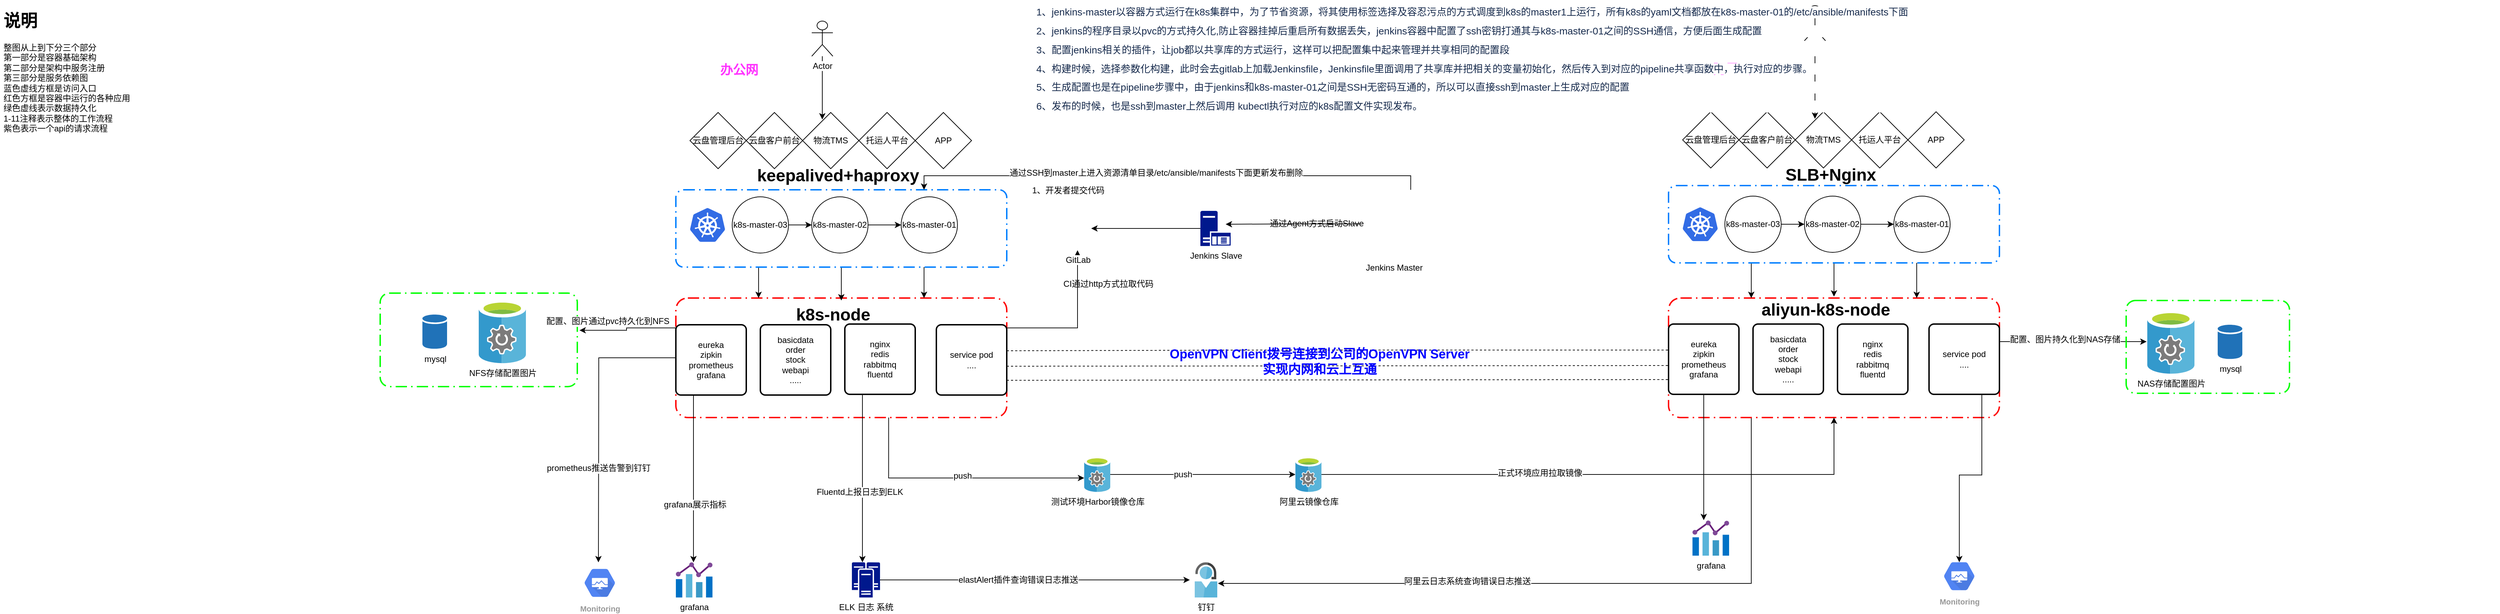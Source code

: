 <mxfile version="12.3.6" type="github" pages="1">
  <diagram id="JOAECc9dolxZvERgOYIs" name="第 1 页">
    <mxGraphModel dx="2412" dy="1940" grid="1" gridSize="10" guides="1" tooltips="1" connect="1" arrows="1" fold="1" page="1" pageScale="1" pageWidth="827" pageHeight="1169" math="0" shadow="0">
      <root>
        <mxCell id="0"/>
        <mxCell id="1" parent="0"/>
        <mxCell id="RfoIqtlfHeD6Kl8EGxVd-90" style="edgeStyle=orthogonalEdgeStyle;rounded=0;orthogonalLoop=1;jettySize=auto;html=1;exitX=0.25;exitY=1;exitDx=0;exitDy=0;entryX=1.031;entryY=0.6;entryDx=0;entryDy=0;entryPerimeter=0;" edge="1" parent="1" source="RfoIqtlfHeD6Kl8EGxVd-40" target="RfoIqtlfHeD6Kl8EGxVd-88">
          <mxGeometry relative="1" as="geometry"/>
        </mxCell>
        <mxCell id="RfoIqtlfHeD6Kl8EGxVd-91" value="阿里云日志系统查询错误日志推送" style="text;html=1;align=center;verticalAlign=middle;resizable=0;points=[];;labelBackgroundColor=#ffffff;" vertex="1" connectable="0" parent="RfoIqtlfHeD6Kl8EGxVd-90">
          <mxGeometry x="0.288" y="-3" relative="1" as="geometry">
            <mxPoint as="offset"/>
          </mxGeometry>
        </mxCell>
        <mxCell id="RfoIqtlfHeD6Kl8EGxVd-40" value="" style="rounded=1;arcSize=10;dashed=1;strokeColor=#FF0000;fillColor=none;gradientColor=none;dashPattern=8 3 1 3;strokeWidth=2;shadow=0;" vertex="1" parent="1">
          <mxGeometry x="1550" y="414" width="470" height="170" as="geometry"/>
        </mxCell>
        <mxCell id="RfoIqtlfHeD6Kl8EGxVd-110" style="edgeStyle=orthogonalEdgeStyle;rounded=0;orthogonalLoop=1;jettySize=auto;html=1;exitX=1;exitY=0.25;exitDx=0;exitDy=0;entryX=0.5;entryY=1;entryDx=0;entryDy=0;" edge="1" parent="1" source="RfoIqtlfHeD6Kl8EGxVd-7" target="RfoIqtlfHeD6Kl8EGxVd-108">
          <mxGeometry relative="1" as="geometry"/>
        </mxCell>
        <mxCell id="RfoIqtlfHeD6Kl8EGxVd-7" value="" style="rounded=1;arcSize=10;dashed=1;strokeColor=#FF0000;fillColor=none;gradientColor=none;dashPattern=8 3 1 3;strokeWidth=2;shadow=0;" vertex="1" parent="1">
          <mxGeometry x="140" y="414" width="470" height="170" as="geometry"/>
        </mxCell>
        <mxCell id="RfoIqtlfHeD6Kl8EGxVd-17" value="" style="rounded=1;arcSize=10;dashed=1;strokeColor=#00FF00;fillColor=none;gradientColor=none;dashPattern=8 3 1 3;strokeWidth=2;shadow=0;" vertex="1" parent="1">
          <mxGeometry x="-280" y="407" width="280" height="133" as="geometry"/>
        </mxCell>
        <mxCell id="RfoIqtlfHeD6Kl8EGxVd-18" style="edgeStyle=orthogonalEdgeStyle;rounded=0;orthogonalLoop=1;jettySize=auto;html=1;exitX=0;exitY=0.25;exitDx=0;exitDy=0;entryX=1.011;entryY=0.398;entryDx=0;entryDy=0;entryPerimeter=0;" edge="1" parent="1" source="RfoIqtlfHeD6Kl8EGxVd-7" target="RfoIqtlfHeD6Kl8EGxVd-17">
          <mxGeometry relative="1" as="geometry"/>
        </mxCell>
        <mxCell id="RfoIqtlfHeD6Kl8EGxVd-19" value="配置、图片通过pvc持久化到NFS" style="text;html=1;align=center;verticalAlign=middle;resizable=0;points=[];;labelBackgroundColor=#ffffff;" vertex="1" connectable="0" parent="RfoIqtlfHeD6Kl8EGxVd-18">
          <mxGeometry x="0.329" y="-3" relative="1" as="geometry">
            <mxPoint x="-8" y="-10" as="offset"/>
          </mxGeometry>
        </mxCell>
        <mxCell id="RfoIqtlfHeD6Kl8EGxVd-21" style="edgeStyle=orthogonalEdgeStyle;rounded=0;orthogonalLoop=1;jettySize=auto;html=1;" edge="1" parent="1" source="RfoIqtlfHeD6Kl8EGxVd-7">
          <mxGeometry relative="1" as="geometry">
            <mxPoint x="30" y="790" as="targetPoint"/>
          </mxGeometry>
        </mxCell>
        <mxCell id="RfoIqtlfHeD6Kl8EGxVd-29" value="prometheus推送告警到钉钉" style="text;html=1;align=center;verticalAlign=middle;resizable=0;points=[];;labelBackgroundColor=#ffffff;" vertex="1" connectable="0" parent="RfoIqtlfHeD6Kl8EGxVd-21">
          <mxGeometry x="0.332" relative="1" as="geometry">
            <mxPoint as="offset"/>
          </mxGeometry>
        </mxCell>
        <mxCell id="RfoIqtlfHeD6Kl8EGxVd-34" style="edgeStyle=orthogonalEdgeStyle;rounded=0;orthogonalLoop=1;jettySize=auto;html=1;exitX=0.643;exitY=1;exitDx=0;exitDy=0;entryX=0;entryY=0.6;entryDx=0;entryDy=0;entryPerimeter=0;exitPerimeter=0;" edge="1" parent="1" source="RfoIqtlfHeD6Kl8EGxVd-7" target="RfoIqtlfHeD6Kl8EGxVd-32">
          <mxGeometry relative="1" as="geometry"/>
        </mxCell>
        <mxCell id="RfoIqtlfHeD6Kl8EGxVd-72" value="push" style="text;html=1;align=center;verticalAlign=middle;resizable=0;points=[];;labelBackgroundColor=#ffffff;" vertex="1" connectable="0" parent="RfoIqtlfHeD6Kl8EGxVd-34">
          <mxGeometry x="0.05" y="3" relative="1" as="geometry">
            <mxPoint as="offset"/>
          </mxGeometry>
        </mxCell>
        <mxCell id="RfoIqtlfHeD6Kl8EGxVd-81" style="edgeStyle=orthogonalEdgeStyle;rounded=0;orthogonalLoop=1;jettySize=auto;html=1;exitX=0.25;exitY=1;exitDx=0;exitDy=0;entryX=0.25;entryY=0;entryDx=0;entryDy=0;" edge="1" parent="1" source="RfoIqtlfHeD6Kl8EGxVd-3" target="RfoIqtlfHeD6Kl8EGxVd-7">
          <mxGeometry relative="1" as="geometry"/>
        </mxCell>
        <mxCell id="RfoIqtlfHeD6Kl8EGxVd-82" style="edgeStyle=orthogonalEdgeStyle;rounded=0;orthogonalLoop=1;jettySize=auto;html=1;exitX=0.5;exitY=1;exitDx=0;exitDy=0;entryX=0.62;entryY=0;entryDx=0;entryDy=0;entryPerimeter=0;" edge="1" parent="1" source="RfoIqtlfHeD6Kl8EGxVd-3" target="RfoIqtlfHeD6Kl8EGxVd-14">
          <mxGeometry relative="1" as="geometry"/>
        </mxCell>
        <mxCell id="RfoIqtlfHeD6Kl8EGxVd-83" style="edgeStyle=orthogonalEdgeStyle;rounded=0;orthogonalLoop=1;jettySize=auto;html=1;exitX=0.75;exitY=1;exitDx=0;exitDy=0;entryX=0.75;entryY=0;entryDx=0;entryDy=0;" edge="1" parent="1" source="RfoIqtlfHeD6Kl8EGxVd-3" target="RfoIqtlfHeD6Kl8EGxVd-7">
          <mxGeometry relative="1" as="geometry"/>
        </mxCell>
        <mxCell id="RfoIqtlfHeD6Kl8EGxVd-3" value="" style="rounded=1;arcSize=10;dashed=1;strokeColor=#007FFF;fillColor=none;gradientColor=none;dashPattern=8 3 1 3;strokeWidth=2;shadow=0;" vertex="1" parent="1">
          <mxGeometry x="140" y="260" width="470" height="110" as="geometry"/>
        </mxCell>
        <mxCell id="q3KWGAczgnSq44PTm5tH-10" style="edgeStyle=orthogonalEdgeStyle;rounded=0;orthogonalLoop=1;jettySize=auto;html=1;" parent="1" source="q3KWGAczgnSq44PTm5tH-1" edge="1">
          <mxGeometry relative="1" as="geometry">
            <mxPoint x="348" y="160" as="targetPoint"/>
          </mxGeometry>
        </mxCell>
        <mxCell id="q3KWGAczgnSq44PTm5tH-1" value="Actor" style="shape=umlActor;verticalLabelPosition=bottom;labelBackgroundColor=#ffffff;verticalAlign=top;html=1;outlineConnect=0;" parent="1" vertex="1">
          <mxGeometry x="333" y="20" width="30" height="50" as="geometry"/>
        </mxCell>
        <mxCell id="q3KWGAczgnSq44PTm5tH-2" value="云盘管理后台" style="rhombus;whiteSpace=wrap;html=1;" parent="1" vertex="1">
          <mxGeometry x="160" y="150" width="80" height="80" as="geometry"/>
        </mxCell>
        <mxCell id="q3KWGAczgnSq44PTm5tH-3" value="云盘客户前台" style="rhombus;whiteSpace=wrap;html=1;" parent="1" vertex="1">
          <mxGeometry x="240" y="150" width="80" height="80" as="geometry"/>
        </mxCell>
        <mxCell id="q3KWGAczgnSq44PTm5tH-4" value="物流TMS" style="rhombus;whiteSpace=wrap;html=1;" parent="1" vertex="1">
          <mxGeometry x="320" y="150" width="80" height="80" as="geometry"/>
        </mxCell>
        <mxCell id="q3KWGAczgnSq44PTm5tH-5" value="托运人平台" style="rhombus;whiteSpace=wrap;html=1;" parent="1" vertex="1">
          <mxGeometry x="400" y="150" width="80" height="80" as="geometry"/>
        </mxCell>
        <mxCell id="q3KWGAczgnSq44PTm5tH-8" value="&lt;h1&gt;说明&lt;/h1&gt;&lt;div&gt;整图从上到下分三个部分&lt;/div&gt;&lt;div&gt;第一部分是容器基础架构&lt;/div&gt;&lt;div&gt;第二部分是架构中服务注册&lt;/div&gt;&lt;div&gt;第三部分是服务依赖图&lt;/div&gt;&lt;div&gt;蓝色虚线方框是访问入口&lt;/div&gt;&lt;div&gt;红色方框是容器中运行的各种应用&lt;/div&gt;&lt;div&gt;绿色虚线表示数据持久化&lt;/div&gt;&lt;div&gt;1-11注释表示整体的工作流程&lt;/div&gt;&lt;div&gt;紫色表示一个api的请求流程&lt;/div&gt;" style="text;html=1;strokeColor=none;fillColor=none;spacing=5;spacingTop=-20;whiteSpace=wrap;overflow=hidden;rounded=0;" parent="1" vertex="1">
          <mxGeometry x="-820" width="197" height="200" as="geometry"/>
        </mxCell>
        <mxCell id="q3KWGAczgnSq44PTm5tH-9" value="&lt;font color=&quot;#ff33ff&quot; style=&quot;font-size: 18px&quot;&gt;&lt;b&gt;办公网&lt;/b&gt;&lt;/font&gt;" style="text;html=1;strokeColor=none;fillColor=none;align=center;verticalAlign=middle;whiteSpace=wrap;rounded=0;" parent="1" vertex="1">
          <mxGeometry x="200" y="70" width="60" height="40" as="geometry"/>
        </mxCell>
        <mxCell id="q3KWGAczgnSq44PTm5tH-11" value="APP" style="rhombus;whiteSpace=wrap;html=1;" parent="1" vertex="1">
          <mxGeometry x="480" y="150" width="80" height="80" as="geometry"/>
        </mxCell>
        <mxCell id="RfoIqtlfHeD6Kl8EGxVd-4" style="edgeStyle=orthogonalEdgeStyle;rounded=0;orthogonalLoop=1;jettySize=auto;html=1;exitX=1;exitY=0.5;exitDx=0;exitDy=0;entryX=0;entryY=0.5;entryDx=0;entryDy=0;" edge="1" parent="1" source="q3KWGAczgnSq44PTm5tH-13" target="q3KWGAczgnSq44PTm5tH-14">
          <mxGeometry relative="1" as="geometry"/>
        </mxCell>
        <mxCell id="q3KWGAczgnSq44PTm5tH-13" value="k8s-master-03" style="ellipse;whiteSpace=wrap;html=1;aspect=fixed;fillColor=#FFFFFF;" parent="1" vertex="1">
          <mxGeometry x="220" y="270" width="80" height="80" as="geometry"/>
        </mxCell>
        <mxCell id="RfoIqtlfHeD6Kl8EGxVd-5" style="edgeStyle=orthogonalEdgeStyle;rounded=0;orthogonalLoop=1;jettySize=auto;html=1;exitX=1;exitY=0.5;exitDx=0;exitDy=0;entryX=0;entryY=0.5;entryDx=0;entryDy=0;" edge="1" parent="1" source="q3KWGAczgnSq44PTm5tH-14" target="q3KWGAczgnSq44PTm5tH-15">
          <mxGeometry relative="1" as="geometry"/>
        </mxCell>
        <mxCell id="q3KWGAczgnSq44PTm5tH-14" value="&lt;span style=&quot;white-space: normal&quot;&gt;k8s-master-02&lt;/span&gt;" style="ellipse;whiteSpace=wrap;html=1;aspect=fixed;fillColor=#FFFFFF;" parent="1" vertex="1">
          <mxGeometry x="333" y="270" width="80" height="80" as="geometry"/>
        </mxCell>
        <mxCell id="q3KWGAczgnSq44PTm5tH-15" value="&lt;span style=&quot;white-space: normal&quot;&gt;k8s-master-01&lt;/span&gt;" style="ellipse;whiteSpace=wrap;html=1;aspect=fixed;fillColor=#FFFFFF;" parent="1" vertex="1">
          <mxGeometry x="460" y="270" width="80" height="80" as="geometry"/>
        </mxCell>
        <mxCell id="q3KWGAczgnSq44PTm5tH-18" value="" style="aspect=fixed;html=1;points=[];align=center;image;fontSize=12;image=img/lib/mscae/Kubernetes.svg;shadow=0;fillColor=#FFFFFF;" parent="1" vertex="1">
          <mxGeometry x="160" y="286" width="50" height="48" as="geometry"/>
        </mxCell>
        <mxCell id="RfoIqtlfHeD6Kl8EGxVd-25" style="edgeStyle=orthogonalEdgeStyle;rounded=0;orthogonalLoop=1;jettySize=auto;html=1;exitX=0.25;exitY=1;exitDx=0;exitDy=0;entryX=0.481;entryY=0;entryDx=0;entryDy=0;entryPerimeter=0;" edge="1" parent="1" source="q3KWGAczgnSq44PTm5tH-19" target="RfoIqtlfHeD6Kl8EGxVd-24">
          <mxGeometry relative="1" as="geometry"/>
        </mxCell>
        <mxCell id="RfoIqtlfHeD6Kl8EGxVd-30" value="grafana展示指标" style="text;html=1;align=center;verticalAlign=middle;resizable=0;points=[];;labelBackgroundColor=#ffffff;" vertex="1" connectable="0" parent="RfoIqtlfHeD6Kl8EGxVd-25">
          <mxGeometry x="0.311" y="2" relative="1" as="geometry">
            <mxPoint as="offset"/>
          </mxGeometry>
        </mxCell>
        <mxCell id="q3KWGAczgnSq44PTm5tH-19" value="eureka&lt;br&gt;zipkin&lt;br&gt;prometheus&lt;br&gt;grafana" style="rounded=1;whiteSpace=wrap;html=1;absoluteArcSize=1;arcSize=14;strokeWidth=2;shadow=0;fillColor=#FFFFFF;" parent="1" vertex="1">
          <mxGeometry x="140" y="452" width="100" height="100" as="geometry"/>
        </mxCell>
        <mxCell id="RfoIqtlfHeD6Kl8EGxVd-6" value="keepalived+haproxy" style="text;strokeColor=none;fillColor=none;html=1;fontSize=24;fontStyle=1;verticalAlign=middle;align=center;shadow=0;" vertex="1" parent="1">
          <mxGeometry x="320" y="220" width="100" height="40" as="geometry"/>
        </mxCell>
        <mxCell id="RfoIqtlfHeD6Kl8EGxVd-84" style="edgeStyle=orthogonalEdgeStyle;rounded=0;orthogonalLoop=1;jettySize=auto;html=1;exitX=0.25;exitY=1;exitDx=0;exitDy=0;" edge="1" parent="1" source="RfoIqtlfHeD6Kl8EGxVd-8">
          <mxGeometry relative="1" as="geometry">
            <mxPoint x="405" y="790" as="targetPoint"/>
          </mxGeometry>
        </mxCell>
        <mxCell id="RfoIqtlfHeD6Kl8EGxVd-86" value="Fluentd上报日志到ELK" style="text;html=1;align=center;verticalAlign=middle;resizable=0;points=[];;labelBackgroundColor=#ffffff;" vertex="1" connectable="0" parent="RfoIqtlfHeD6Kl8EGxVd-84">
          <mxGeometry x="0.197" y="-1" relative="1" as="geometry">
            <mxPoint x="-4" y="-4" as="offset"/>
          </mxGeometry>
        </mxCell>
        <mxCell id="RfoIqtlfHeD6Kl8EGxVd-8" value="nginx&lt;br&gt;redis&lt;br&gt;rabbitmq&lt;br&gt;fluentd" style="rounded=1;whiteSpace=wrap;html=1;absoluteArcSize=1;arcSize=14;strokeWidth=2;shadow=0;fillColor=#FFFFFF;" vertex="1" parent="1">
          <mxGeometry x="380" y="451" width="100" height="100" as="geometry"/>
        </mxCell>
        <mxCell id="RfoIqtlfHeD6Kl8EGxVd-9" value="service pod&lt;br&gt;...." style="rounded=1;whiteSpace=wrap;html=1;absoluteArcSize=1;arcSize=14;strokeWidth=2;shadow=0;fillColor=#FFFFFF;" vertex="1" parent="1">
          <mxGeometry x="510" y="452" width="100" height="100" as="geometry"/>
        </mxCell>
        <mxCell id="RfoIqtlfHeD6Kl8EGxVd-10" value="basicdata&lt;br&gt;order&lt;br&gt;stock&lt;br&gt;webapi&lt;br&gt;....." style="rounded=1;whiteSpace=wrap;html=1;absoluteArcSize=1;arcSize=14;strokeWidth=2;shadow=0;fillColor=#FFFFFF;" vertex="1" parent="1">
          <mxGeometry x="260" y="452" width="100" height="100" as="geometry"/>
        </mxCell>
        <mxCell id="RfoIqtlfHeD6Kl8EGxVd-14" value="k8s-node" style="text;strokeColor=none;fillColor=none;html=1;fontSize=24;fontStyle=1;verticalAlign=middle;align=center;shadow=0;" vertex="1" parent="1">
          <mxGeometry x="313" y="417.5" width="100" height="40" as="geometry"/>
        </mxCell>
        <mxCell id="RfoIqtlfHeD6Kl8EGxVd-15" value="NFS存储配置图片" style="aspect=fixed;html=1;points=[];align=center;image;fontSize=12;image=img/lib/mscae/StorSimple_Data_Managers.svg;shadow=0;strokeColor=#FF0000;fillColor=#FFFFFF;" vertex="1" parent="1">
          <mxGeometry x="-140" y="417" width="67" height="90" as="geometry"/>
        </mxCell>
        <mxCell id="RfoIqtlfHeD6Kl8EGxVd-16" value="mysql" style="shadow=0;dashed=0;html=1;strokeColor=none;labelPosition=center;verticalLabelPosition=bottom;verticalAlign=top;outlineConnect=0;align=center;shape=mxgraph.office.databases.database;fillColor=#2072B8;" vertex="1" parent="1">
          <mxGeometry x="-220" y="437.5" width="35" height="49" as="geometry"/>
        </mxCell>
        <mxCell id="RfoIqtlfHeD6Kl8EGxVd-24" value="grafana" style="aspect=fixed;html=1;points=[];align=center;image;fontSize=12;image=img/lib/mscae/Chart.svg;shadow=0;strokeColor=#00FF00;fillColor=#FFFFFF;" vertex="1" parent="1">
          <mxGeometry x="140" y="790" width="52" height="50" as="geometry"/>
        </mxCell>
        <mxCell id="RfoIqtlfHeD6Kl8EGxVd-26" value="Monitoring" style="html=1;fillColor=#5184F3;strokeColor=none;verticalAlign=top;labelPosition=center;verticalLabelPosition=bottom;align=center;spacingTop=-6;fontSize=11;fontStyle=1;fontColor=#999999;shape=mxgraph.gcp2.hexIcon;prIcon=cloud_deployment_manager;shadow=0;" vertex="1" parent="1">
          <mxGeometry x="-1" y="790" width="66" height="58.5" as="geometry"/>
        </mxCell>
        <mxCell id="RfoIqtlfHeD6Kl8EGxVd-70" style="edgeStyle=orthogonalEdgeStyle;rounded=0;orthogonalLoop=1;jettySize=auto;html=1;" edge="1" parent="1" source="RfoIqtlfHeD6Kl8EGxVd-32" target="RfoIqtlfHeD6Kl8EGxVd-67">
          <mxGeometry relative="1" as="geometry"/>
        </mxCell>
        <mxCell id="RfoIqtlfHeD6Kl8EGxVd-71" value="push" style="text;html=1;align=center;verticalAlign=middle;resizable=0;points=[];;labelBackgroundColor=#ffffff;" vertex="1" connectable="0" parent="RfoIqtlfHeD6Kl8EGxVd-70">
          <mxGeometry x="-0.217" relative="1" as="geometry">
            <mxPoint as="offset"/>
          </mxGeometry>
        </mxCell>
        <mxCell id="RfoIqtlfHeD6Kl8EGxVd-32" value="测试环境Harbor镜像仓库" style="aspect=fixed;html=1;points=[];align=center;image;fontSize=12;image=img/lib/mscae/StorSimple_Data_Managers.svg;shadow=0;strokeColor=#00FF00;fillColor=#FFFFFF;" vertex="1" parent="1">
          <mxGeometry x="720" y="640" width="37" height="50" as="geometry"/>
        </mxCell>
        <mxCell id="RfoIqtlfHeD6Kl8EGxVd-98" style="edgeStyle=orthogonalEdgeStyle;rounded=0;orthogonalLoop=1;jettySize=auto;html=1;exitX=0.25;exitY=1;exitDx=0;exitDy=0;entryX=0.25;entryY=0;entryDx=0;entryDy=0;" edge="1" parent="1" source="RfoIqtlfHeD6Kl8EGxVd-41" target="RfoIqtlfHeD6Kl8EGxVd-40">
          <mxGeometry relative="1" as="geometry"/>
        </mxCell>
        <mxCell id="RfoIqtlfHeD6Kl8EGxVd-99" style="edgeStyle=orthogonalEdgeStyle;rounded=0;orthogonalLoop=1;jettySize=auto;html=1;exitX=0.5;exitY=1;exitDx=0;exitDy=0;entryX=0.62;entryY=0.025;entryDx=0;entryDy=0;entryPerimeter=0;" edge="1" parent="1" source="RfoIqtlfHeD6Kl8EGxVd-41" target="RfoIqtlfHeD6Kl8EGxVd-63">
          <mxGeometry relative="1" as="geometry"/>
        </mxCell>
        <mxCell id="RfoIqtlfHeD6Kl8EGxVd-100" style="edgeStyle=orthogonalEdgeStyle;rounded=0;orthogonalLoop=1;jettySize=auto;html=1;exitX=0.75;exitY=1;exitDx=0;exitDy=0;entryX=0.75;entryY=0;entryDx=0;entryDy=0;" edge="1" parent="1" source="RfoIqtlfHeD6Kl8EGxVd-41" target="RfoIqtlfHeD6Kl8EGxVd-40">
          <mxGeometry relative="1" as="geometry"/>
        </mxCell>
        <mxCell id="RfoIqtlfHeD6Kl8EGxVd-41" value="" style="rounded=1;arcSize=10;dashed=1;strokeColor=#007FFF;fillColor=none;gradientColor=none;dashPattern=8 3 1 3;strokeWidth=2;shadow=0;" vertex="1" parent="1">
          <mxGeometry x="1550" y="254" width="470" height="110" as="geometry"/>
        </mxCell>
        <mxCell id="RfoIqtlfHeD6Kl8EGxVd-42" style="edgeStyle=orthogonalEdgeStyle;rounded=0;orthogonalLoop=1;jettySize=auto;html=1;" edge="1" parent="1">
          <mxGeometry relative="1" as="geometry">
            <mxPoint x="1758" y="159" as="targetPoint"/>
            <mxPoint x="1758" y="69" as="sourcePoint"/>
          </mxGeometry>
        </mxCell>
        <mxCell id="RfoIqtlfHeD6Kl8EGxVd-43" value="Actor" style="shape=umlActor;verticalLabelPosition=bottom;labelBackgroundColor=#ffffff;verticalAlign=top;html=1;outlineConnect=0;" vertex="1" parent="1">
          <mxGeometry x="1743" y="-2" width="30" height="50" as="geometry"/>
        </mxCell>
        <mxCell id="RfoIqtlfHeD6Kl8EGxVd-44" value="云盘管理后台" style="rhombus;whiteSpace=wrap;html=1;" vertex="1" parent="1">
          <mxGeometry x="1570" y="149" width="80" height="80" as="geometry"/>
        </mxCell>
        <mxCell id="RfoIqtlfHeD6Kl8EGxVd-45" value="云盘客户前台" style="rhombus;whiteSpace=wrap;html=1;" vertex="1" parent="1">
          <mxGeometry x="1650" y="149" width="80" height="80" as="geometry"/>
        </mxCell>
        <mxCell id="RfoIqtlfHeD6Kl8EGxVd-46" value="物流TMS" style="rhombus;whiteSpace=wrap;html=1;" vertex="1" parent="1">
          <mxGeometry x="1730" y="149" width="80" height="80" as="geometry"/>
        </mxCell>
        <mxCell id="RfoIqtlfHeD6Kl8EGxVd-47" value="托运人平台" style="rhombus;whiteSpace=wrap;html=1;" vertex="1" parent="1">
          <mxGeometry x="1810" y="149" width="80" height="80" as="geometry"/>
        </mxCell>
        <mxCell id="RfoIqtlfHeD6Kl8EGxVd-48" value="&lt;font color=&quot;#ff33ff&quot;&gt;&lt;span style=&quot;font-size: 18px&quot;&gt;&lt;b&gt;阿里云&lt;/b&gt;&lt;/span&gt;&lt;/font&gt;" style="text;html=1;strokeColor=none;fillColor=none;align=center;verticalAlign=middle;whiteSpace=wrap;rounded=0;" vertex="1" parent="1">
          <mxGeometry x="1610" y="69" width="60" height="40" as="geometry"/>
        </mxCell>
        <mxCell id="RfoIqtlfHeD6Kl8EGxVd-49" value="APP" style="rhombus;whiteSpace=wrap;html=1;" vertex="1" parent="1">
          <mxGeometry x="1890" y="149" width="80" height="80" as="geometry"/>
        </mxCell>
        <mxCell id="RfoIqtlfHeD6Kl8EGxVd-50" style="edgeStyle=orthogonalEdgeStyle;rounded=0;orthogonalLoop=1;jettySize=auto;html=1;exitX=1;exitY=0.5;exitDx=0;exitDy=0;entryX=0;entryY=0.5;entryDx=0;entryDy=0;" edge="1" parent="1" source="RfoIqtlfHeD6Kl8EGxVd-51" target="RfoIqtlfHeD6Kl8EGxVd-53">
          <mxGeometry relative="1" as="geometry"/>
        </mxCell>
        <mxCell id="RfoIqtlfHeD6Kl8EGxVd-51" value="k8s-master-03" style="ellipse;whiteSpace=wrap;html=1;aspect=fixed;fillColor=#FFFFFF;" vertex="1" parent="1">
          <mxGeometry x="1630" y="269" width="80" height="80" as="geometry"/>
        </mxCell>
        <mxCell id="RfoIqtlfHeD6Kl8EGxVd-52" style="edgeStyle=orthogonalEdgeStyle;rounded=0;orthogonalLoop=1;jettySize=auto;html=1;exitX=1;exitY=0.5;exitDx=0;exitDy=0;entryX=0;entryY=0.5;entryDx=0;entryDy=0;" edge="1" parent="1" source="RfoIqtlfHeD6Kl8EGxVd-53" target="RfoIqtlfHeD6Kl8EGxVd-54">
          <mxGeometry relative="1" as="geometry"/>
        </mxCell>
        <mxCell id="RfoIqtlfHeD6Kl8EGxVd-53" value="&lt;span style=&quot;white-space: normal&quot;&gt;k8s-master-02&lt;/span&gt;" style="ellipse;whiteSpace=wrap;html=1;aspect=fixed;fillColor=#FFFFFF;" vertex="1" parent="1">
          <mxGeometry x="1743" y="269" width="80" height="80" as="geometry"/>
        </mxCell>
        <mxCell id="RfoIqtlfHeD6Kl8EGxVd-54" value="&lt;span style=&quot;white-space: normal&quot;&gt;k8s-master-01&lt;/span&gt;" style="ellipse;whiteSpace=wrap;html=1;aspect=fixed;fillColor=#FFFFFF;" vertex="1" parent="1">
          <mxGeometry x="1870" y="269" width="80" height="80" as="geometry"/>
        </mxCell>
        <mxCell id="RfoIqtlfHeD6Kl8EGxVd-55" value="" style="aspect=fixed;html=1;points=[];align=center;image;fontSize=12;image=img/lib/mscae/Kubernetes.svg;shadow=0;fillColor=#FFFFFF;" vertex="1" parent="1">
          <mxGeometry x="1570" y="285" width="50" height="48" as="geometry"/>
        </mxCell>
        <mxCell id="RfoIqtlfHeD6Kl8EGxVd-92" style="edgeStyle=orthogonalEdgeStyle;rounded=0;orthogonalLoop=1;jettySize=auto;html=1;exitX=0.5;exitY=1;exitDx=0;exitDy=0;" edge="1" parent="1" source="RfoIqtlfHeD6Kl8EGxVd-58">
          <mxGeometry relative="1" as="geometry">
            <mxPoint x="1600" y="730" as="targetPoint"/>
          </mxGeometry>
        </mxCell>
        <mxCell id="RfoIqtlfHeD6Kl8EGxVd-58" value="eureka&lt;br&gt;zipkin&lt;br&gt;prometheus&lt;br&gt;grafana" style="rounded=1;whiteSpace=wrap;html=1;absoluteArcSize=1;arcSize=14;strokeWidth=2;shadow=0;fillColor=#FFFFFF;" vertex="1" parent="1">
          <mxGeometry x="1550" y="451" width="100" height="100" as="geometry"/>
        </mxCell>
        <mxCell id="RfoIqtlfHeD6Kl8EGxVd-59" value="SLB+Nginx" style="text;strokeColor=none;fillColor=none;html=1;fontSize=24;fontStyle=1;verticalAlign=middle;align=center;shadow=0;" vertex="1" parent="1">
          <mxGeometry x="1730" y="219" width="100" height="40" as="geometry"/>
        </mxCell>
        <mxCell id="RfoIqtlfHeD6Kl8EGxVd-60" value="nginx&lt;br&gt;redis&lt;br&gt;rabbitmq&lt;br&gt;fluentd" style="rounded=1;whiteSpace=wrap;html=1;absoluteArcSize=1;arcSize=14;strokeWidth=2;shadow=0;fillColor=#FFFFFF;" vertex="1" parent="1">
          <mxGeometry x="1790" y="451" width="100" height="100" as="geometry"/>
        </mxCell>
        <mxCell id="RfoIqtlfHeD6Kl8EGxVd-77" style="edgeStyle=orthogonalEdgeStyle;rounded=0;orthogonalLoop=1;jettySize=auto;html=1;exitX=0.75;exitY=1;exitDx=0;exitDy=0;entryX=0.5;entryY=0.16;entryDx=0;entryDy=0;entryPerimeter=0;" edge="1" parent="1" source="RfoIqtlfHeD6Kl8EGxVd-61" target="RfoIqtlfHeD6Kl8EGxVd-66">
          <mxGeometry relative="1" as="geometry"/>
        </mxCell>
        <mxCell id="RfoIqtlfHeD6Kl8EGxVd-78" style="edgeStyle=orthogonalEdgeStyle;rounded=0;orthogonalLoop=1;jettySize=auto;html=1;exitX=1;exitY=0.25;exitDx=0;exitDy=0;entryX=-0.015;entryY=0.489;entryDx=0;entryDy=0;entryPerimeter=0;" edge="1" parent="1" source="RfoIqtlfHeD6Kl8EGxVd-61" target="RfoIqtlfHeD6Kl8EGxVd-64">
          <mxGeometry relative="1" as="geometry"/>
        </mxCell>
        <mxCell id="RfoIqtlfHeD6Kl8EGxVd-79" value="配置、图片持久化到NAS存储" style="text;html=1;align=center;verticalAlign=middle;resizable=0;points=[];;labelBackgroundColor=#ffffff;" vertex="1" connectable="0" parent="RfoIqtlfHeD6Kl8EGxVd-78">
          <mxGeometry x="-0.11" y="3" relative="1" as="geometry">
            <mxPoint as="offset"/>
          </mxGeometry>
        </mxCell>
        <mxCell id="RfoIqtlfHeD6Kl8EGxVd-61" value="service pod&lt;br&gt;...." style="rounded=1;whiteSpace=wrap;html=1;absoluteArcSize=1;arcSize=14;strokeWidth=2;shadow=0;fillColor=#FFFFFF;" vertex="1" parent="1">
          <mxGeometry x="1920" y="451" width="100" height="100" as="geometry"/>
        </mxCell>
        <mxCell id="RfoIqtlfHeD6Kl8EGxVd-62" value="basicdata&lt;br&gt;order&lt;br&gt;stock&lt;br&gt;webapi&lt;br&gt;....." style="rounded=1;whiteSpace=wrap;html=1;absoluteArcSize=1;arcSize=14;strokeWidth=2;shadow=0;fillColor=#FFFFFF;" vertex="1" parent="1">
          <mxGeometry x="1670" y="451" width="100" height="100" as="geometry"/>
        </mxCell>
        <mxCell id="RfoIqtlfHeD6Kl8EGxVd-63" value="aliyun-k8s-node" style="text;strokeColor=none;fillColor=none;html=1;fontSize=24;fontStyle=1;verticalAlign=middle;align=center;shadow=0;" vertex="1" parent="1">
          <mxGeometry x="1723" y="411" width="100" height="40" as="geometry"/>
        </mxCell>
        <mxCell id="RfoIqtlfHeD6Kl8EGxVd-64" value="NAS存储配置图片" style="aspect=fixed;html=1;points=[];align=center;image;fontSize=12;image=img/lib/mscae/StorSimple_Data_Managers.svg;shadow=0;strokeColor=#FF0000;fillColor=#FFFFFF;" vertex="1" parent="1">
          <mxGeometry x="2230" y="432" width="67" height="90" as="geometry"/>
        </mxCell>
        <mxCell id="RfoIqtlfHeD6Kl8EGxVd-65" value="grafana" style="aspect=fixed;html=1;points=[];align=center;image;fontSize=12;image=img/lib/mscae/Chart.svg;shadow=0;strokeColor=#00FF00;fillColor=#FFFFFF;" vertex="1" parent="1">
          <mxGeometry x="1584" y="730.5" width="52" height="50" as="geometry"/>
        </mxCell>
        <mxCell id="RfoIqtlfHeD6Kl8EGxVd-66" value="Monitoring" style="html=1;fillColor=#5184F3;strokeColor=none;verticalAlign=top;labelPosition=center;verticalLabelPosition=bottom;align=center;spacingTop=-6;fontSize=11;fontStyle=1;fontColor=#999999;shape=mxgraph.gcp2.hexIcon;prIcon=cloud_deployment_manager;shadow=0;" vertex="1" parent="1">
          <mxGeometry x="1930" y="780.5" width="66" height="58.5" as="geometry"/>
        </mxCell>
        <mxCell id="RfoIqtlfHeD6Kl8EGxVd-94" style="edgeStyle=orthogonalEdgeStyle;rounded=0;orthogonalLoop=1;jettySize=auto;html=1;entryX=0.5;entryY=1;entryDx=0;entryDy=0;" edge="1" parent="1" source="RfoIqtlfHeD6Kl8EGxVd-67" target="RfoIqtlfHeD6Kl8EGxVd-40">
          <mxGeometry relative="1" as="geometry"/>
        </mxCell>
        <mxCell id="RfoIqtlfHeD6Kl8EGxVd-95" value="正式环境应用拉取镜像" style="text;html=1;align=center;verticalAlign=middle;resizable=0;points=[];;labelBackgroundColor=#ffffff;" vertex="1" connectable="0" parent="RfoIqtlfHeD6Kl8EGxVd-94">
          <mxGeometry x="-0.234" y="2" relative="1" as="geometry">
            <mxPoint as="offset"/>
          </mxGeometry>
        </mxCell>
        <mxCell id="RfoIqtlfHeD6Kl8EGxVd-67" value="阿里云镜像仓库" style="aspect=fixed;html=1;points=[];align=center;image;fontSize=12;image=img/lib/mscae/StorSimple_Data_Managers.svg;shadow=0;strokeColor=#00FF00;fillColor=#FFFFFF;" vertex="1" parent="1">
          <mxGeometry x="1020" y="640" width="37" height="50" as="geometry"/>
        </mxCell>
        <mxCell id="RfoIqtlfHeD6Kl8EGxVd-74" value="" style="endArrow=none;dashed=1;html=1;entryX=0;entryY=0.5;entryDx=0;entryDy=0;exitX=1;exitY=0.5;exitDx=0;exitDy=0;" edge="1" parent="1">
          <mxGeometry width="50" height="50" relative="1" as="geometry">
            <mxPoint x="610" y="489" as="sourcePoint"/>
            <mxPoint x="1550" y="488" as="targetPoint"/>
            <Array as="points">
              <mxPoint x="990" y="488"/>
            </Array>
          </mxGeometry>
        </mxCell>
        <mxCell id="RfoIqtlfHeD6Kl8EGxVd-75" value="" style="endArrow=none;dashed=1;html=1;entryX=0;entryY=0.5;entryDx=0;entryDy=0;exitX=1;exitY=0.5;exitDx=0;exitDy=0;" edge="1" parent="1">
          <mxGeometry width="50" height="50" relative="1" as="geometry">
            <mxPoint x="610" y="511" as="sourcePoint"/>
            <mxPoint x="1550" y="510" as="targetPoint"/>
          </mxGeometry>
        </mxCell>
        <mxCell id="RfoIqtlfHeD6Kl8EGxVd-76" value="" style="endArrow=none;dashed=1;html=1;entryX=0;entryY=0.5;entryDx=0;entryDy=0;exitX=1;exitY=0.5;exitDx=0;exitDy=0;" edge="1" parent="1">
          <mxGeometry width="50" height="50" relative="1" as="geometry">
            <mxPoint x="610" y="531" as="sourcePoint"/>
            <mxPoint x="1550" y="530" as="targetPoint"/>
          </mxGeometry>
        </mxCell>
        <mxCell id="RfoIqtlfHeD6Kl8EGxVd-80" value="&lt;font style=&quot;font-size: 18px&quot; color=&quot;#0000ff&quot;&gt;&lt;b&gt;OpenVPN Client拨号连接到公司的OpenVPN Server&lt;br&gt;实现内网和云上互通&lt;br&gt;&lt;/b&gt;&lt;/font&gt;" style="text;html=1;align=center;verticalAlign=middle;resizable=0;points=[];;autosize=1;" vertex="1" parent="1">
          <mxGeometry x="834" y="485" width="440" height="40" as="geometry"/>
        </mxCell>
        <mxCell id="RfoIqtlfHeD6Kl8EGxVd-87" style="edgeStyle=orthogonalEdgeStyle;rounded=0;orthogonalLoop=1;jettySize=auto;html=1;" edge="1" parent="1" source="RfoIqtlfHeD6Kl8EGxVd-85">
          <mxGeometry relative="1" as="geometry">
            <mxPoint x="870" y="815" as="targetPoint"/>
          </mxGeometry>
        </mxCell>
        <mxCell id="RfoIqtlfHeD6Kl8EGxVd-89" value="elastAlert插件查询错误日志推送" style="text;html=1;align=center;verticalAlign=middle;resizable=0;points=[];;labelBackgroundColor=#ffffff;" vertex="1" connectable="0" parent="RfoIqtlfHeD6Kl8EGxVd-87">
          <mxGeometry x="-0.109" relative="1" as="geometry">
            <mxPoint as="offset"/>
          </mxGeometry>
        </mxCell>
        <mxCell id="RfoIqtlfHeD6Kl8EGxVd-85" value="ELK&amp;nbsp;日志&amp;nbsp;系统" style="aspect=fixed;pointerEvents=1;shadow=0;dashed=0;html=1;strokeColor=none;labelPosition=center;verticalLabelPosition=bottom;verticalAlign=top;align=center;fillColor=#00188D;shape=mxgraph.mscae.enterprise.cluster_server" vertex="1" parent="1">
          <mxGeometry x="390" y="790" width="40" height="50" as="geometry"/>
        </mxCell>
        <mxCell id="RfoIqtlfHeD6Kl8EGxVd-88" value="钉钉" style="aspect=fixed;html=1;points=[];align=center;image;fontSize=12;image=img/lib/mscae/Support_2.svg;shadow=0;strokeColor=#00FF00;fillColor=#FFFFFF;" vertex="1" parent="1">
          <mxGeometry x="877" y="790" width="32" height="50" as="geometry"/>
        </mxCell>
        <mxCell id="RfoIqtlfHeD6Kl8EGxVd-96" value="mysql" style="shadow=0;dashed=0;html=1;strokeColor=none;labelPosition=center;verticalLabelPosition=bottom;verticalAlign=top;outlineConnect=0;align=center;shape=mxgraph.office.databases.database;fillColor=#2072B8;" vertex="1" parent="1">
          <mxGeometry x="2330" y="452" width="35" height="49" as="geometry"/>
        </mxCell>
        <mxCell id="RfoIqtlfHeD6Kl8EGxVd-97" value="" style="rounded=1;arcSize=10;dashed=1;strokeColor=#00FF00;fillColor=none;gradientColor=none;dashPattern=8 3 1 3;strokeWidth=2;shadow=0;" vertex="1" parent="1">
          <mxGeometry x="2200" y="417.5" width="232" height="132" as="geometry"/>
        </mxCell>
        <mxCell id="RfoIqtlfHeD6Kl8EGxVd-105" style="edgeStyle=orthogonalEdgeStyle;rounded=0;orthogonalLoop=1;jettySize=auto;html=1;exitX=0;exitY=0.5;exitDx=0;exitDy=0;entryX=0.837;entryY=0.38;entryDx=0;entryDy=0;entryPerimeter=0;" edge="1" parent="1" source="RfoIqtlfHeD6Kl8EGxVd-101" target="RfoIqtlfHeD6Kl8EGxVd-104">
          <mxGeometry relative="1" as="geometry"/>
        </mxCell>
        <mxCell id="RfoIqtlfHeD6Kl8EGxVd-116" style="edgeStyle=orthogonalEdgeStyle;rounded=0;orthogonalLoop=1;jettySize=auto;html=1;exitX=0.75;exitY=0;exitDx=0;exitDy=0;entryX=0.75;entryY=0;entryDx=0;entryDy=0;" edge="1" parent="1" source="RfoIqtlfHeD6Kl8EGxVd-101" target="RfoIqtlfHeD6Kl8EGxVd-3">
          <mxGeometry relative="1" as="geometry"/>
        </mxCell>
        <mxCell id="RfoIqtlfHeD6Kl8EGxVd-117" value="通过SSH到master上进入资源清单目录/etc/ansible/manifests下面更新发布删除" style="text;html=1;align=center;verticalAlign=middle;resizable=0;points=[];;labelBackgroundColor=#ffffff;" vertex="1" connectable="0" parent="RfoIqtlfHeD6Kl8EGxVd-116">
          <mxGeometry x="0.045" y="-4" relative="1" as="geometry">
            <mxPoint as="offset"/>
          </mxGeometry>
        </mxCell>
        <mxCell id="RfoIqtlfHeD6Kl8EGxVd-101" value="Jenkins Master" style="shape=image;html=1;verticalAlign=top;verticalLabelPosition=bottom;labelBackgroundColor=#ffffff;imageAspect=0;aspect=fixed;image=https://cdn4.iconfinder.com/data/icons/logos-brands-5/24/jenkins-128.png;shadow=0;strokeColor=#00FF00;fillColor=#FFFFFF;" vertex="1" parent="1">
          <mxGeometry x="1111" y="260" width="97" height="97" as="geometry"/>
        </mxCell>
        <mxCell id="RfoIqtlfHeD6Kl8EGxVd-103" value="&lt;p style=&quot;margin: 0px ; padding: 0px ; color: rgb(23 , 43 , 77) ; font-family: , &amp;#34;blinkmacsystemfont&amp;#34; , &amp;#34;segoe ui&amp;#34; , &amp;#34;roboto&amp;#34; , &amp;#34;oxygen&amp;#34; , &amp;#34;ubuntu&amp;#34; , &amp;#34;fira sans&amp;#34; , &amp;#34;droid sans&amp;#34; , &amp;#34;helvetica neue&amp;#34; , sans-serif ; font-size: 14px ; background-color: rgb(255 , 255 , 255)&quot;&gt;1、jenkins-master以容器方式运行在k8s集群中，为了节省资源，将其使用标签选择及容忍污点的方式调度到k8s的master1上运行，所有k8s的yaml文档都放在k8s-master-01的/etc/ansible/manifests下面&lt;/p&gt;&lt;p style=&quot;margin: 10px 0px 0px ; padding: 0px ; color: rgb(23 , 43 , 77) ; font-family: , &amp;#34;blinkmacsystemfont&amp;#34; , &amp;#34;segoe ui&amp;#34; , &amp;#34;roboto&amp;#34; , &amp;#34;oxygen&amp;#34; , &amp;#34;ubuntu&amp;#34; , &amp;#34;fira sans&amp;#34; , &amp;#34;droid sans&amp;#34; , &amp;#34;helvetica neue&amp;#34; , sans-serif ; font-size: 14px ; background-color: rgb(255 , 255 , 255)&quot;&gt;2、jenkins的程序目录以pvc的方式持久化,防止容器挂掉后重启所有数据丢失，jenkins容器中配置了ssh密钥打通其与k8s-master-01之间的SSH通信，方便后面生成配置&lt;/p&gt;&lt;p style=&quot;margin: 10px 0px 0px ; padding: 0px ; color: rgb(23 , 43 , 77) ; font-family: , &amp;#34;blinkmacsystemfont&amp;#34; , &amp;#34;segoe ui&amp;#34; , &amp;#34;roboto&amp;#34; , &amp;#34;oxygen&amp;#34; , &amp;#34;ubuntu&amp;#34; , &amp;#34;fira sans&amp;#34; , &amp;#34;droid sans&amp;#34; , &amp;#34;helvetica neue&amp;#34; , sans-serif ; font-size: 14px ; background-color: rgb(255 , 255 , 255)&quot;&gt;3、配置jenkins相关的插件，让job都以共享库的方式运行，这样可以把配置集中起来管理并共享相同的配置段&lt;/p&gt;&lt;p style=&quot;margin: 10px 0px 0px ; padding: 0px ; color: rgb(23 , 43 , 77) ; font-family: , &amp;#34;blinkmacsystemfont&amp;#34; , &amp;#34;segoe ui&amp;#34; , &amp;#34;roboto&amp;#34; , &amp;#34;oxygen&amp;#34; , &amp;#34;ubuntu&amp;#34; , &amp;#34;fira sans&amp;#34; , &amp;#34;droid sans&amp;#34; , &amp;#34;helvetica neue&amp;#34; , sans-serif ; font-size: 14px ; background-color: rgb(255 , 255 , 255)&quot;&gt;4、构建时候，选择参数化构建，此时会去gitlab上加载Jenkinsfile，Jenkinsfile里面调用了共享库并把相关的变量初始化，然后传入到对应的pipeline共享函数中，执行对应的步骤。&lt;/p&gt;&lt;p style=&quot;margin: 10px 0px 0px ; padding: 0px ; color: rgb(23 , 43 , 77) ; font-family: , &amp;#34;blinkmacsystemfont&amp;#34; , &amp;#34;segoe ui&amp;#34; , &amp;#34;roboto&amp;#34; , &amp;#34;oxygen&amp;#34; , &amp;#34;ubuntu&amp;#34; , &amp;#34;fira sans&amp;#34; , &amp;#34;droid sans&amp;#34; , &amp;#34;helvetica neue&amp;#34; , sans-serif ; font-size: 14px ; background-color: rgb(255 , 255 , 255)&quot;&gt;5、生成配置也是在pipeline步骤中，由于jenkins和k8s-master-01之间是SSH无密码互通的，所以可以直接ssh到master上生成对应的配置&lt;/p&gt;&lt;p style=&quot;margin: 10px 0px 0px ; padding: 0px ; color: rgb(23 , 43 , 77) ; font-family: , &amp;#34;blinkmacsystemfont&amp;#34; , &amp;#34;segoe ui&amp;#34; , &amp;#34;roboto&amp;#34; , &amp;#34;oxygen&amp;#34; , &amp;#34;ubuntu&amp;#34; , &amp;#34;fira sans&amp;#34; , &amp;#34;droid sans&amp;#34; , &amp;#34;helvetica neue&amp;#34; , sans-serif ; font-size: 14px ; background-color: rgb(255 , 255 , 255)&quot;&gt;6、发布的时候，也是ssh到master上然后调用&amp;nbsp;kubectl执行对应的k8s配置文件实现发布。&lt;/p&gt;" style="text;html=1;strokeColor=none;fillColor=none;align=left;verticalAlign=middle;whiteSpace=wrap;rounded=0;shadow=0;" vertex="1" parent="1">
          <mxGeometry x="650" y="58" width="2080" height="31" as="geometry"/>
        </mxCell>
        <mxCell id="RfoIqtlfHeD6Kl8EGxVd-111" style="edgeStyle=orthogonalEdgeStyle;rounded=0;orthogonalLoop=1;jettySize=auto;html=1;exitX=0;exitY=0.5;exitDx=0;exitDy=0;exitPerimeter=0;entryX=0.848;entryY=0.446;entryDx=0;entryDy=0;entryPerimeter=0;" edge="1" parent="1" source="RfoIqtlfHeD6Kl8EGxVd-104" target="RfoIqtlfHeD6Kl8EGxVd-108">
          <mxGeometry relative="1" as="geometry"/>
        </mxCell>
        <mxCell id="RfoIqtlfHeD6Kl8EGxVd-104" value="Jenkins Slave" style="aspect=fixed;pointerEvents=1;shadow=0;dashed=0;html=1;strokeColor=none;labelPosition=center;verticalLabelPosition=bottom;verticalAlign=top;align=center;fillColor=#00188D;shape=mxgraph.mscae.enterprise.application_server" vertex="1" parent="1">
          <mxGeometry x="885" y="290" width="43" height="50" as="geometry"/>
        </mxCell>
        <mxCell id="RfoIqtlfHeD6Kl8EGxVd-108" value="GitLab" style="shape=image;html=1;verticalAlign=top;verticalLabelPosition=bottom;labelBackgroundColor=#ffffff;imageAspect=0;aspect=fixed;image=https://cdn4.iconfinder.com/data/icons/logos-and-brands/512/144_Gitlab_logo_logos-128.png;shadow=0;strokeColor=#00FF00;fillColor=#FFFFFF;" vertex="1" parent="1">
          <mxGeometry x="682.5" y="290" width="56" height="56" as="geometry"/>
        </mxCell>
        <mxCell id="RfoIqtlfHeD6Kl8EGxVd-112" value="CI通过http方式拉取代码" style="text;html=1;align=center;verticalAlign=middle;resizable=0;points=[];;autosize=1;" vertex="1" parent="1">
          <mxGeometry x="684" y="384" width="140" height="20" as="geometry"/>
        </mxCell>
        <mxCell id="RfoIqtlfHeD6Kl8EGxVd-113" value="1、开发者提交代码" style="text;html=1;align=center;verticalAlign=middle;resizable=0;points=[];;autosize=1;" vertex="1" parent="1">
          <mxGeometry x="637" y="251" width="120" height="20" as="geometry"/>
        </mxCell>
        <mxCell id="RfoIqtlfHeD6Kl8EGxVd-114" value="通过Agent方式启动Slave" style="text;html=1;align=center;verticalAlign=middle;resizable=0;points=[];;autosize=1;" vertex="1" parent="1">
          <mxGeometry x="975" y="298" width="150" height="20" as="geometry"/>
        </mxCell>
      </root>
    </mxGraphModel>
  </diagram>
</mxfile>
